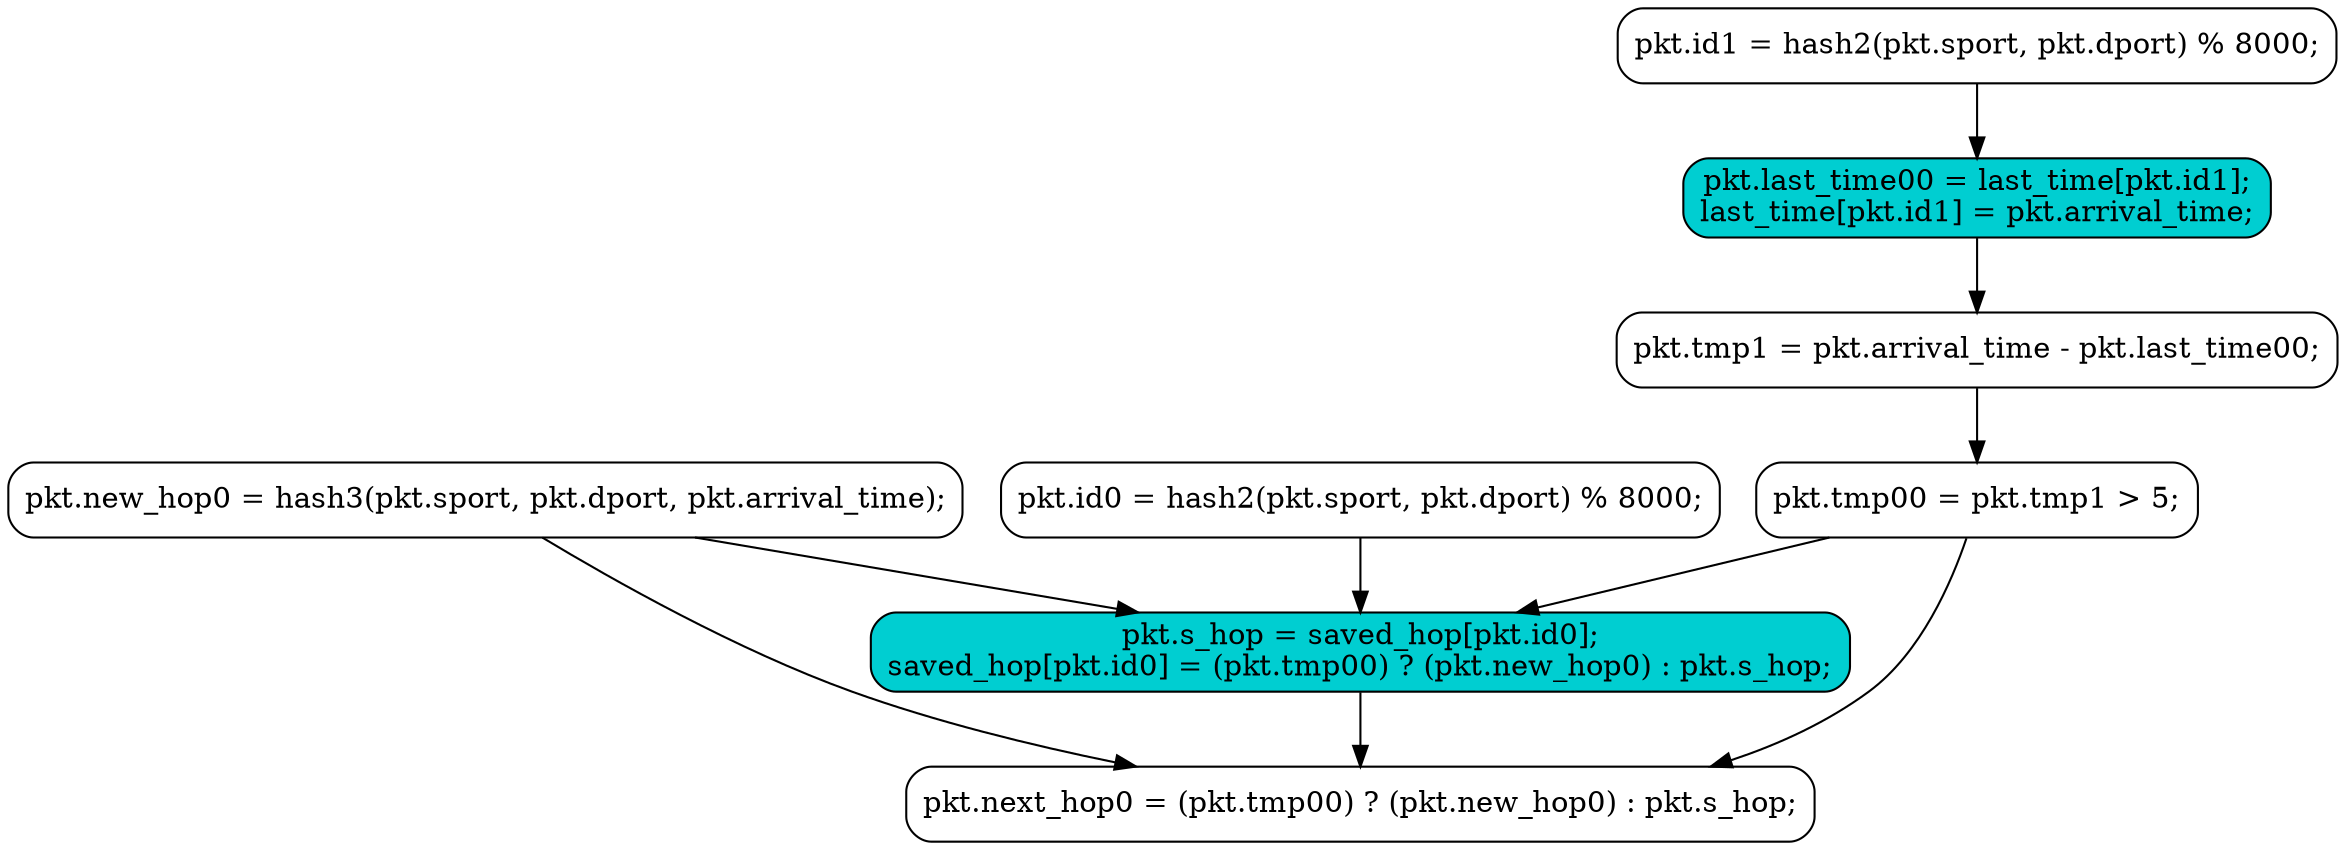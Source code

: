 digraph pipeline_diagram {
	graph [splines=true];
	node [fontsize=14,
		shape=box,
		style="rounded,filled"
	];
	17026276795536135580	 [fillcolor=white,
		label="pkt.id0 = hash2(pkt.sport, pkt.dport) % 8000;
",
		pos="0,0"];
	1888421132967276013	 [fillcolor=darkturquoise,
		label="pkt.s_hop = saved_hop[pkt.id0];
saved_hop[pkt.id0] = (pkt.tmp00) ? (pkt.new_hop0) : pkt.s_hop;
",
		pos="1000,75"];
	17026276795536135580 -> 1888421132967276013;
	14189279844170092958	 [fillcolor=white,
		label="pkt.id1 = hash2(pkt.sport, pkt.dport) % 8000;
",
		pos="0,75"];
	12446252659599601705	 [fillcolor=darkturquoise,
		label="pkt.last_time00 = last_time[pkt.id1];
last_time[pkt.id1] = pkt.arrival_time;
",
		pos="250,0"];
	14189279844170092958 -> 12446252659599601705;
	2099629598090192900	 [fillcolor=white,
		label="pkt.new_hop0 = hash3(pkt.sport, pkt.dport, pkt.arrival_time);
",
		pos="0,150"];
	2099629598090192900 -> 1888421132967276013;
	6102173050205819670	 [fillcolor=white,
		label="pkt.next_hop0 = (pkt.tmp00) ? (pkt.new_hop0) : pkt.s_hop;
",
		pos="1300,0"];
	2099629598090192900 -> 6102173050205819670;
	16881394305680060328	 [fillcolor=white,
		label="pkt.tmp1 = pkt.arrival_time - pkt.last_time00;
",
		pos="500,0"];
	12446252659599601705 -> 16881394305680060328;
	7814081429072624425	 [fillcolor=white,
		label="pkt.tmp00 = pkt.tmp1 > 5;
",
		pos="750,0"];
	16881394305680060328 -> 7814081429072624425;
	7814081429072624425 -> 1888421132967276013;
	7814081429072624425 -> 6102173050205819670;
	1888421132967276013 -> 6102173050205819670;
}
